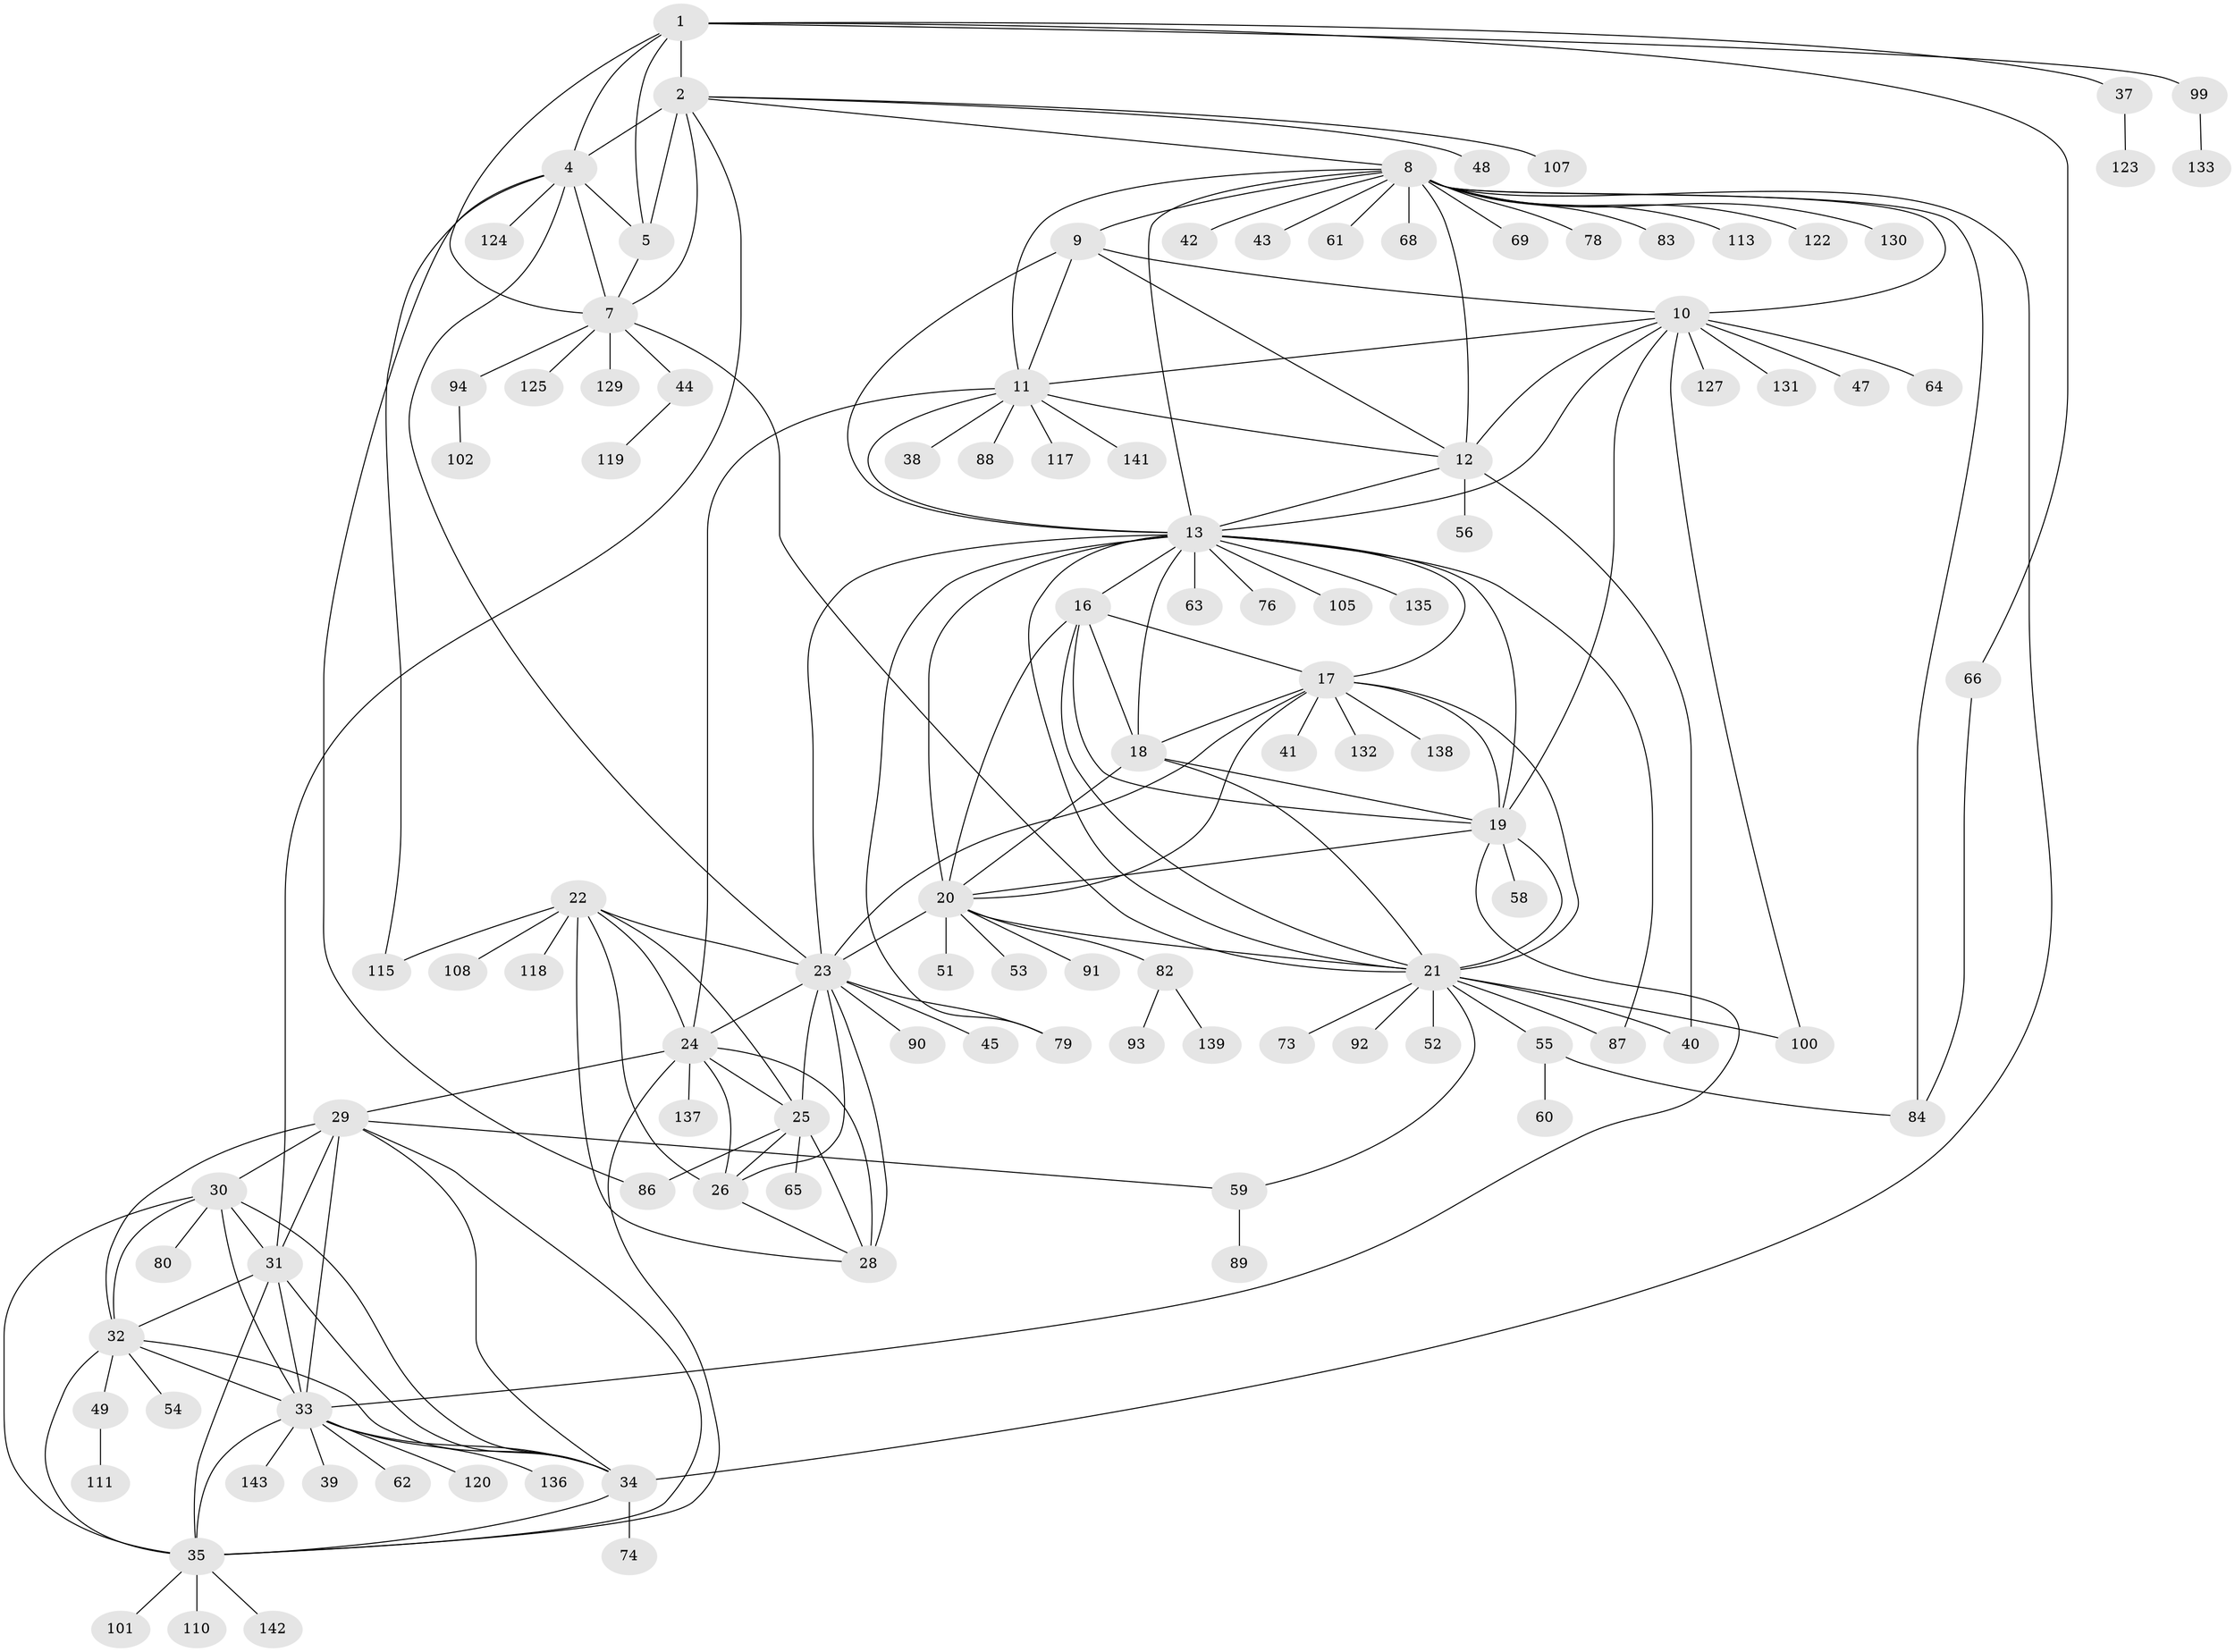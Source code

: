 // original degree distribution, {9: 0.027972027972027972, 8: 0.055944055944055944, 11: 0.027972027972027972, 6: 0.02097902097902098, 15: 0.006993006993006993, 7: 0.027972027972027972, 12: 0.02097902097902098, 10: 0.04195804195804196, 16: 0.006993006993006993, 13: 0.006993006993006993, 2: 0.15384615384615385, 1: 0.5594405594405595, 3: 0.04195804195804196}
// Generated by graph-tools (version 1.1) at 2025/42/03/06/25 10:42:10]
// undirected, 110 vertices, 184 edges
graph export_dot {
graph [start="1"]
  node [color=gray90,style=filled];
  1 [super="+6"];
  2 [super="+3"];
  4 [super="+116"];
  5;
  7 [super="+36"];
  8 [super="+14"];
  9 [super="+114"];
  10 [super="+77"];
  11 [super="+109"];
  12;
  13 [super="+15"];
  16 [super="+106"];
  17 [super="+98"];
  18 [super="+103"];
  19 [super="+96"];
  20 [super="+72"];
  21 [super="+95"];
  22 [super="+70"];
  23 [super="+75"];
  24 [super="+27"];
  25 [super="+67"];
  26 [super="+104"];
  28;
  29 [super="+46"];
  30 [super="+71"];
  31 [super="+85"];
  32 [super="+112"];
  33;
  34 [super="+128"];
  35 [super="+134"];
  37;
  38 [super="+126"];
  39;
  40;
  41;
  42 [super="+57"];
  43;
  44 [super="+50"];
  45;
  47;
  48;
  49 [super="+81"];
  51;
  52;
  53;
  54;
  55;
  56;
  58;
  59;
  60;
  61;
  62;
  63;
  64;
  65;
  66;
  68;
  69;
  73;
  74;
  76;
  78;
  79;
  80;
  82;
  83;
  84 [super="+97"];
  86;
  87;
  88;
  89;
  90;
  91;
  92;
  93;
  94;
  99 [super="+121"];
  100;
  101;
  102;
  105;
  107;
  108;
  110;
  111;
  113;
  115;
  117;
  118;
  119;
  120;
  122;
  123;
  124;
  125;
  127;
  129;
  130;
  131 [super="+140"];
  132;
  133;
  135;
  136;
  137;
  138;
  139;
  141;
  142;
  143;
  1 -- 2 [weight=4];
  1 -- 4 [weight=2];
  1 -- 5 [weight=2];
  1 -- 7 [weight=2];
  1 -- 37;
  1 -- 66;
  1 -- 99;
  2 -- 4 [weight=2];
  2 -- 5 [weight=2];
  2 -- 7 [weight=2];
  2 -- 48;
  2 -- 107;
  2 -- 31;
  2 -- 8;
  4 -- 5;
  4 -- 7;
  4 -- 23;
  4 -- 86;
  4 -- 115;
  4 -- 124;
  5 -- 7;
  7 -- 21;
  7 -- 44;
  7 -- 125;
  7 -- 129;
  7 -- 94;
  8 -- 9 [weight=2];
  8 -- 10 [weight=2];
  8 -- 11 [weight=2];
  8 -- 12 [weight=2];
  8 -- 13 [weight=2];
  8 -- 34;
  8 -- 43;
  8 -- 61;
  8 -- 69;
  8 -- 78;
  8 -- 84;
  8 -- 113;
  8 -- 122;
  8 -- 130;
  8 -- 68;
  8 -- 42;
  8 -- 83;
  9 -- 10;
  9 -- 11;
  9 -- 12;
  9 -- 13;
  10 -- 11;
  10 -- 12;
  10 -- 13;
  10 -- 47;
  10 -- 64;
  10 -- 100;
  10 -- 127;
  10 -- 131;
  10 -- 19;
  11 -- 12;
  11 -- 13;
  11 -- 38;
  11 -- 88;
  11 -- 117;
  11 -- 141;
  11 -- 24;
  12 -- 13;
  12 -- 40;
  12 -- 56;
  13 -- 79;
  13 -- 87;
  13 -- 105;
  13 -- 135;
  13 -- 76;
  13 -- 16;
  13 -- 17;
  13 -- 18;
  13 -- 19;
  13 -- 20;
  13 -- 21;
  13 -- 23;
  13 -- 63;
  16 -- 17;
  16 -- 18;
  16 -- 19;
  16 -- 20;
  16 -- 21;
  17 -- 18;
  17 -- 19;
  17 -- 20;
  17 -- 21;
  17 -- 41;
  17 -- 138;
  17 -- 132;
  17 -- 23;
  18 -- 19;
  18 -- 20;
  18 -- 21;
  19 -- 20;
  19 -- 21;
  19 -- 33;
  19 -- 58;
  20 -- 21;
  20 -- 51;
  20 -- 53;
  20 -- 82;
  20 -- 91;
  20 -- 23;
  21 -- 40;
  21 -- 52;
  21 -- 55;
  21 -- 59;
  21 -- 73;
  21 -- 87;
  21 -- 92;
  21 -- 100;
  22 -- 23;
  22 -- 24 [weight=2];
  22 -- 25;
  22 -- 26;
  22 -- 28;
  22 -- 108;
  22 -- 115;
  22 -- 118;
  23 -- 24 [weight=2];
  23 -- 25;
  23 -- 26;
  23 -- 28;
  23 -- 45;
  23 -- 79;
  23 -- 90;
  24 -- 25 [weight=2];
  24 -- 26 [weight=2];
  24 -- 28 [weight=2];
  24 -- 29;
  24 -- 137;
  24 -- 35;
  25 -- 26;
  25 -- 28;
  25 -- 65;
  25 -- 86;
  26 -- 28;
  29 -- 30;
  29 -- 31;
  29 -- 32;
  29 -- 33;
  29 -- 34;
  29 -- 35;
  29 -- 59;
  30 -- 31;
  30 -- 32;
  30 -- 33;
  30 -- 34;
  30 -- 35;
  30 -- 80;
  31 -- 32;
  31 -- 33;
  31 -- 34;
  31 -- 35;
  32 -- 33;
  32 -- 34;
  32 -- 35;
  32 -- 49;
  32 -- 54;
  33 -- 34;
  33 -- 35;
  33 -- 39;
  33 -- 62;
  33 -- 120;
  33 -- 136;
  33 -- 143;
  34 -- 35;
  34 -- 74;
  35 -- 101;
  35 -- 110;
  35 -- 142;
  37 -- 123;
  44 -- 119;
  49 -- 111;
  55 -- 60;
  55 -- 84;
  59 -- 89;
  66 -- 84;
  82 -- 93;
  82 -- 139;
  94 -- 102;
  99 -- 133;
}
